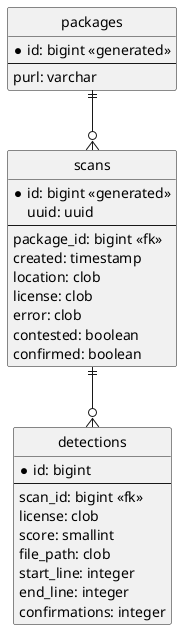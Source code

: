 @startuml

' Config ERD diagram
hide circle
skinparam linetype ortho

entity packages {
    *id: bigint <<generated>>
    ---
    purl: varchar
}

entity scans {
    *id: bigint <<generated>>
    uuid: uuid
    ---
    package_id: bigint <<fk>>
    created: timestamp
    location: clob
    license: clob
    error: clob
    contested: boolean
    confirmed: boolean
}
packages ||--o{ scans

entity detections {
    *id: bigint
    ---
    scan_id: bigint <<fk>>
    license: clob
    score: smallint
    file_path: clob
    start_line: integer
    end_line: integer
    confirmations: integer
}
scans ||--o{ detections

@enduml
